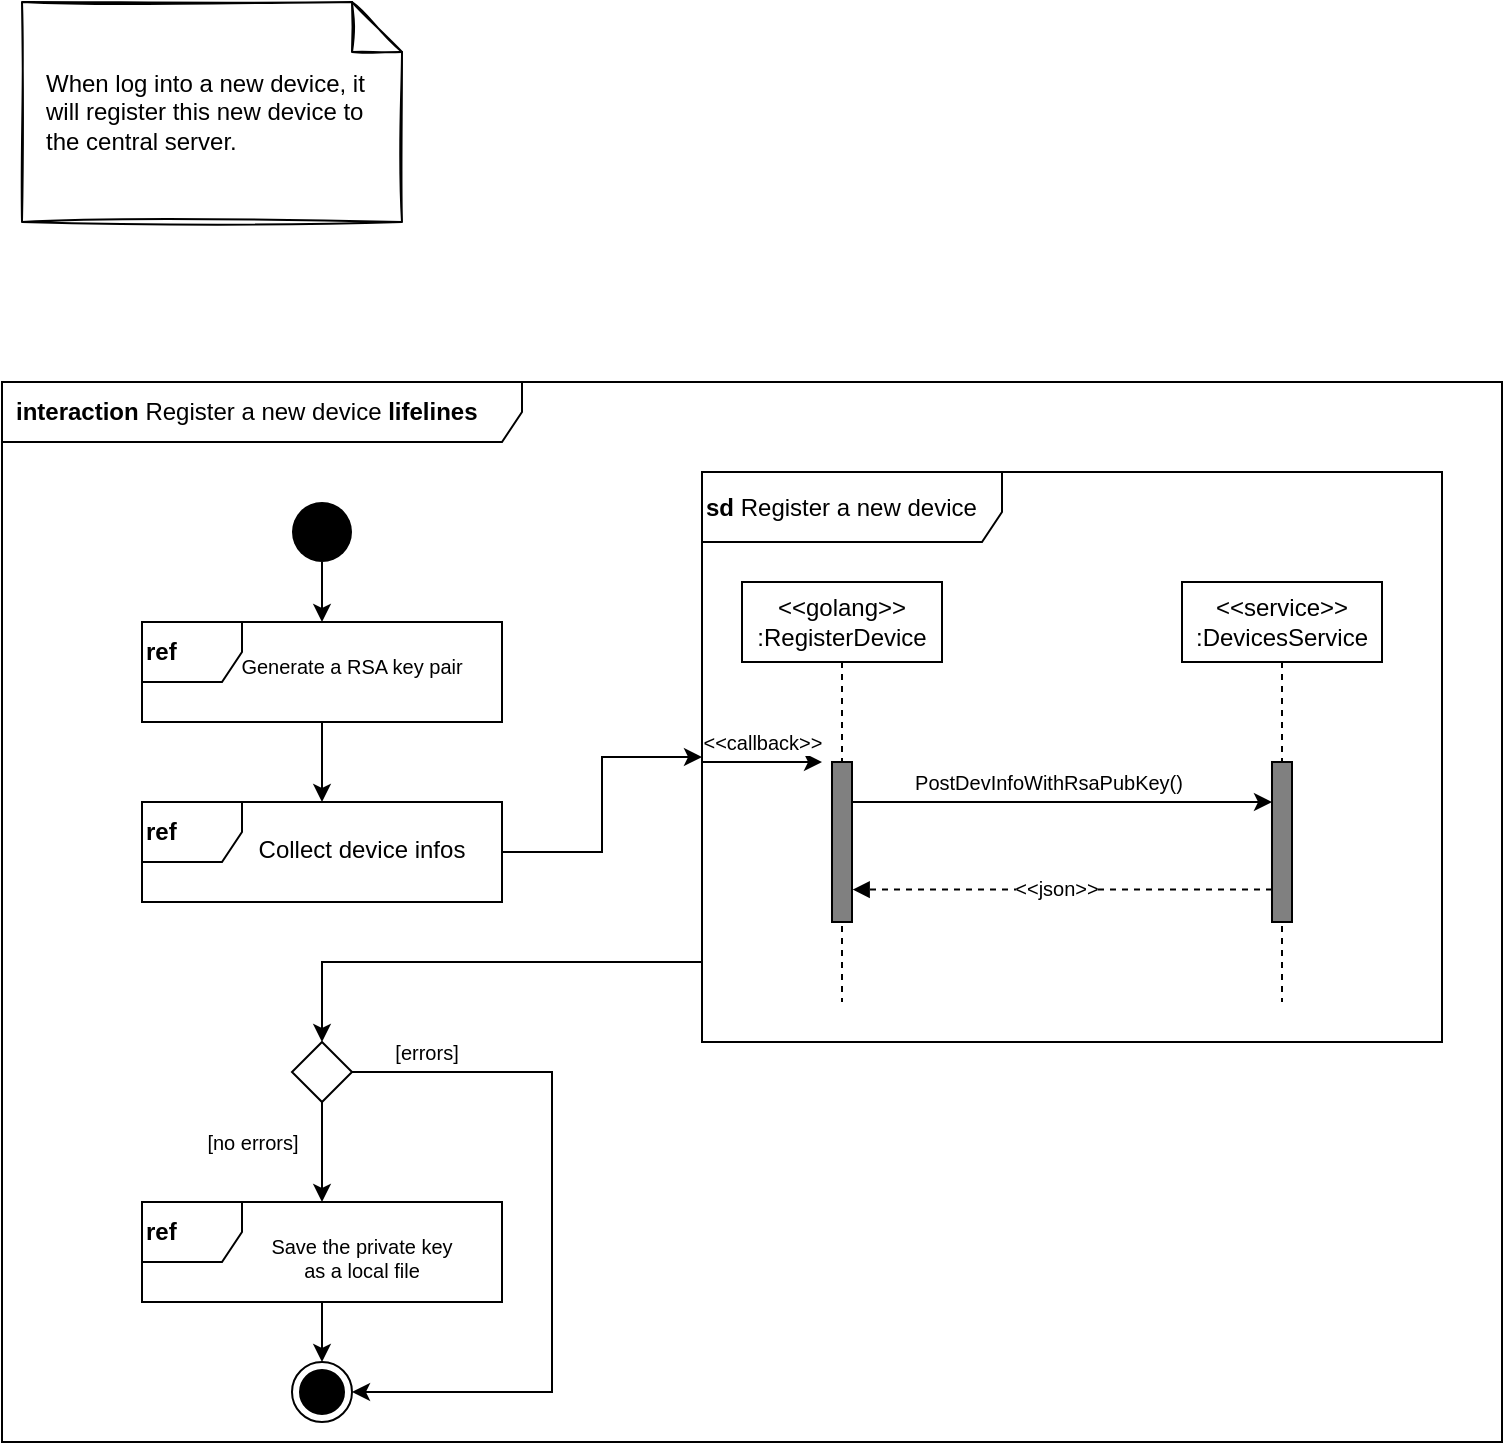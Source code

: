 <mxfile>
    <diagram id="yi6lMb9LrqZfUyZzvOUq" name="New Device">
        <mxGraphModel dx="428" dy="316" grid="1" gridSize="10" guides="1" tooltips="1" connect="1" arrows="1" fold="1" page="1" pageScale="1" pageWidth="1100" pageHeight="850" math="0" shadow="0">
            <root>
                <mxCell id="0DZnBsxqWXMRiNJLTBVr-0"/>
                <mxCell id="0DZnBsxqWXMRiNJLTBVr-1" parent="0DZnBsxqWXMRiNJLTBVr-0"/>
                <mxCell id="0DZnBsxqWXMRiNJLTBVr-16" value="&lt;b&gt;interaction &lt;/b&gt;Register a new device &lt;b&gt;lifelines&lt;/b&gt;" style="shape=umlFrame;whiteSpace=wrap;html=1;width=260;height=30;boundedLbl=1;verticalAlign=middle;align=left;spacingLeft=5;shadow=0;sketch=0;" parent="0DZnBsxqWXMRiNJLTBVr-1" vertex="1">
                    <mxGeometry x="175" y="260" width="750" height="530" as="geometry"/>
                </mxCell>
                <mxCell id="0DZnBsxqWXMRiNJLTBVr-54" style="edgeStyle=orthogonalEdgeStyle;rounded=0;sketch=0;orthogonalLoop=1;jettySize=auto;html=1;endArrow=classic;endFill=1;strokeColor=#000000;fontSize=10;entryX=0.5;entryY=0;entryDx=0;entryDy=0;" parent="0DZnBsxqWXMRiNJLTBVr-1" source="0DZnBsxqWXMRiNJLTBVr-33" target="xS9mSPrEJZxY4s5tQD06-5" edge="1">
                    <mxGeometry relative="1" as="geometry">
                        <Array as="points">
                            <mxPoint x="335" y="550"/>
                        </Array>
                    </mxGeometry>
                </mxCell>
                <mxCell id="0DZnBsxqWXMRiNJLTBVr-33" value="&lt;b&gt;sd&lt;/b&gt;&amp;nbsp;Register a new device" style="shape=umlFrame;tabPosition=left;html=1;boundedLbl=1;labelInHeader=1;width=150;height=35;shadow=0;sketch=0;align=left;" parent="0DZnBsxqWXMRiNJLTBVr-1" vertex="1">
                    <mxGeometry x="525" y="305" width="370" height="285" as="geometry"/>
                </mxCell>
                <mxCell id="0DZnBsxqWXMRiNJLTBVr-2" value="When log into a new device, it will register this new device to the central server." style="shape=note2;boundedLbl=1;whiteSpace=wrap;html=1;size=25;verticalAlign=middle;align=left;shadow=0;sketch=1;spacingLeft=10;spacing=2;spacingTop=0;" parent="0DZnBsxqWXMRiNJLTBVr-1" vertex="1">
                    <mxGeometry x="185" y="70" width="190" height="110" as="geometry"/>
                </mxCell>
                <mxCell id="0DZnBsxqWXMRiNJLTBVr-4" value="&amp;lt;&amp;lt;golang&amp;gt;&amp;gt;&lt;br&gt;:RegisterDevice" style="shape=umlLifeline;perimeter=lifelinePerimeter;whiteSpace=wrap;html=1;container=1;collapsible=0;recursiveResize=0;outlineConnect=0;shadow=0;sketch=0;align=center;" parent="0DZnBsxqWXMRiNJLTBVr-1" vertex="1">
                    <mxGeometry x="545" y="360" width="100" height="210" as="geometry"/>
                </mxCell>
                <mxCell id="0DZnBsxqWXMRiNJLTBVr-5" value="" style="html=1;points=[];perimeter=orthogonalPerimeter;fillColor=#808080;sketch=0;" parent="0DZnBsxqWXMRiNJLTBVr-4" vertex="1">
                    <mxGeometry x="45" y="90" width="10" height="80" as="geometry"/>
                </mxCell>
                <mxCell id="0DZnBsxqWXMRiNJLTBVr-26" style="edgeStyle=orthogonalEdgeStyle;rounded=0;sketch=0;orthogonalLoop=1;jettySize=auto;html=1;endArrow=classic;endFill=1;strokeColor=#000000;" parent="0DZnBsxqWXMRiNJLTBVr-1" source="0DZnBsxqWXMRiNJLTBVr-15" target="0DZnBsxqWXMRiNJLTBVr-47" edge="1">
                    <mxGeometry relative="1" as="geometry"/>
                </mxCell>
                <mxCell id="0DZnBsxqWXMRiNJLTBVr-15" value="" style="ellipse;fillColor=#000000;strokeColor=none;shadow=0;sketch=0;align=left;" parent="0DZnBsxqWXMRiNJLTBVr-1" vertex="1">
                    <mxGeometry x="320" y="320" width="30" height="30" as="geometry"/>
                </mxCell>
                <mxCell id="0DZnBsxqWXMRiNJLTBVr-53" style="edgeStyle=orthogonalEdgeStyle;rounded=0;sketch=0;orthogonalLoop=1;jettySize=auto;html=1;endArrow=classic;endFill=1;strokeColor=#000000;fontSize=10;" parent="0DZnBsxqWXMRiNJLTBVr-1" source="0DZnBsxqWXMRiNJLTBVr-20" target="0DZnBsxqWXMRiNJLTBVr-33" edge="1">
                    <mxGeometry relative="1" as="geometry"/>
                </mxCell>
                <mxCell id="0DZnBsxqWXMRiNJLTBVr-20" value="&lt;b&gt;ref&lt;/b&gt;" style="shape=umlFrame;tabPosition=left;html=1;boundedLbl=1;labelInHeader=1;width=50;height=30;shadow=0;sketch=0;align=left;" parent="0DZnBsxqWXMRiNJLTBVr-1" vertex="1">
                    <mxGeometry x="245" y="470" width="180" height="50" as="geometry"/>
                </mxCell>
                <mxCell id="0DZnBsxqWXMRiNJLTBVr-21" value="Collect device infos" style="text;align=center;" parent="0DZnBsxqWXMRiNJLTBVr-20" vertex="1">
                    <mxGeometry width="100" height="30" relative="1" as="geometry">
                        <mxPoint x="60" y="10" as="offset"/>
                    </mxGeometry>
                </mxCell>
                <mxCell id="0DZnBsxqWXMRiNJLTBVr-42" value="" style="ellipse;html=1;shape=endState;fillColor=#000000;strokeColor=#000000;shadow=0;sketch=0;align=left;" parent="0DZnBsxqWXMRiNJLTBVr-1" vertex="1">
                    <mxGeometry x="320" y="750" width="30" height="30" as="geometry"/>
                </mxCell>
                <mxCell id="0DZnBsxqWXMRiNJLTBVr-51" style="edgeStyle=orthogonalEdgeStyle;rounded=0;sketch=0;orthogonalLoop=1;jettySize=auto;html=1;endArrow=classic;endFill=1;strokeColor=#000000;fontSize=10;" parent="0DZnBsxqWXMRiNJLTBVr-1" source="0DZnBsxqWXMRiNJLTBVr-47" target="0DZnBsxqWXMRiNJLTBVr-20" edge="1">
                    <mxGeometry relative="1" as="geometry"/>
                </mxCell>
                <mxCell id="0DZnBsxqWXMRiNJLTBVr-47" value="&lt;b&gt;ref&lt;/b&gt;" style="shape=umlFrame;tabPosition=left;html=1;boundedLbl=1;labelInHeader=1;width=50;height=30;shadow=0;sketch=0;align=left;" parent="0DZnBsxqWXMRiNJLTBVr-1" vertex="1">
                    <mxGeometry x="245" y="380" width="180" height="50" as="geometry"/>
                </mxCell>
                <mxCell id="0DZnBsxqWXMRiNJLTBVr-48" value="Generate a RSA key pair" style="text;align=center;fontSize=10;" parent="0DZnBsxqWXMRiNJLTBVr-47" vertex="1">
                    <mxGeometry width="110" height="30" relative="1" as="geometry">
                        <mxPoint x="50" y="10" as="offset"/>
                    </mxGeometry>
                </mxCell>
                <mxCell id="0DZnBsxqWXMRiNJLTBVr-55" value="&amp;lt;&amp;lt;service&amp;gt;&amp;gt;&lt;br&gt;:DevicesService" style="shape=umlLifeline;perimeter=lifelinePerimeter;whiteSpace=wrap;html=1;container=1;collapsible=0;recursiveResize=0;outlineConnect=0;shadow=0;sketch=0;align=center;" parent="0DZnBsxqWXMRiNJLTBVr-1" vertex="1">
                    <mxGeometry x="765" y="360" width="100" height="210" as="geometry"/>
                </mxCell>
                <mxCell id="0DZnBsxqWXMRiNJLTBVr-56" value="" style="html=1;points=[];perimeter=orthogonalPerimeter;fillColor=#808080;sketch=0;" parent="0DZnBsxqWXMRiNJLTBVr-55" vertex="1">
                    <mxGeometry x="45" y="90" width="10" height="80" as="geometry"/>
                </mxCell>
                <mxCell id="0DZnBsxqWXMRiNJLTBVr-57" style="edgeStyle=orthogonalEdgeStyle;rounded=0;sketch=0;orthogonalLoop=1;jettySize=auto;html=1;endArrow=classic;endFill=1;strokeColor=#000000;fontSize=10;" parent="0DZnBsxqWXMRiNJLTBVr-1" edge="1">
                    <mxGeometry relative="1" as="geometry">
                        <mxPoint x="525" y="450" as="sourcePoint"/>
                        <mxPoint x="585" y="450" as="targetPoint"/>
                        <Array as="points">
                            <mxPoint x="575" y="450"/>
                            <mxPoint x="575" y="450"/>
                        </Array>
                    </mxGeometry>
                </mxCell>
                <mxCell id="0DZnBsxqWXMRiNJLTBVr-59" value="&amp;lt;&amp;lt;callback&amp;gt;&amp;gt;" style="edgeLabel;html=1;align=center;verticalAlign=middle;resizable=0;points=[];fontSize=10;" parent="0DZnBsxqWXMRiNJLTBVr-57" vertex="1" connectable="0">
                    <mxGeometry x="-0.089" relative="1" as="geometry">
                        <mxPoint x="2.74" y="-10" as="offset"/>
                    </mxGeometry>
                </mxCell>
                <mxCell id="0DZnBsxqWXMRiNJLTBVr-62" style="edgeStyle=orthogonalEdgeStyle;rounded=0;sketch=0;orthogonalLoop=1;jettySize=auto;html=1;endArrow=classic;endFill=1;strokeColor=#000000;fontSize=10;entryX=0;entryY=0.25;entryDx=0;entryDy=0;entryPerimeter=0;" parent="0DZnBsxqWXMRiNJLTBVr-1" source="0DZnBsxqWXMRiNJLTBVr-5" target="0DZnBsxqWXMRiNJLTBVr-56" edge="1">
                    <mxGeometry relative="1" as="geometry">
                        <mxPoint x="605" y="470" as="sourcePoint"/>
                        <mxPoint x="665" y="470" as="targetPoint"/>
                        <Array as="points">
                            <mxPoint x="655" y="470"/>
                            <mxPoint x="655" y="470"/>
                        </Array>
                    </mxGeometry>
                </mxCell>
                <mxCell id="0DZnBsxqWXMRiNJLTBVr-63" value="PostDevInfoWithRsaPubKey()" style="edgeLabel;html=1;align=center;verticalAlign=middle;resizable=0;points=[];fontSize=10;" parent="0DZnBsxqWXMRiNJLTBVr-62" vertex="1" connectable="0">
                    <mxGeometry x="-0.089" relative="1" as="geometry">
                        <mxPoint x="2.74" y="-10" as="offset"/>
                    </mxGeometry>
                </mxCell>
                <mxCell id="0DZnBsxqWXMRiNJLTBVr-64" value="" style="html=1;verticalAlign=bottom;labelBackgroundColor=none;endArrow=block;endFill=1;dashed=1;strokeColor=#000000;fontSize=10;entryX=1.033;entryY=0.797;entryDx=0;entryDy=0;entryPerimeter=0;" parent="0DZnBsxqWXMRiNJLTBVr-1" source="0DZnBsxqWXMRiNJLTBVr-56" target="0DZnBsxqWXMRiNJLTBVr-5" edge="1">
                    <mxGeometry width="160" relative="1" as="geometry">
                        <mxPoint x="625" y="570" as="sourcePoint"/>
                        <mxPoint x="785" y="570" as="targetPoint"/>
                    </mxGeometry>
                </mxCell>
                <mxCell id="0DZnBsxqWXMRiNJLTBVr-65" value="&amp;lt;&amp;lt;json&amp;gt;&amp;gt;" style="edgeLabel;html=1;align=center;verticalAlign=middle;resizable=0;points=[];fontSize=10;" parent="0DZnBsxqWXMRiNJLTBVr-64" vertex="1" connectable="0">
                    <mxGeometry x="0.035" y="-1" relative="1" as="geometry">
                        <mxPoint as="offset"/>
                    </mxGeometry>
                </mxCell>
                <mxCell id="xS9mSPrEJZxY4s5tQD06-3" style="edgeStyle=orthogonalEdgeStyle;rounded=0;orthogonalLoop=1;jettySize=auto;html=1;entryX=0.5;entryY=0;entryDx=0;entryDy=0;" edge="1" parent="0DZnBsxqWXMRiNJLTBVr-1" source="xS9mSPrEJZxY4s5tQD06-0" target="0DZnBsxqWXMRiNJLTBVr-42">
                    <mxGeometry relative="1" as="geometry"/>
                </mxCell>
                <mxCell id="xS9mSPrEJZxY4s5tQD06-0" value="&lt;b&gt;ref&lt;/b&gt;" style="shape=umlFrame;tabPosition=left;html=1;boundedLbl=1;labelInHeader=1;width=50;height=30;shadow=0;sketch=0;align=left;" vertex="1" parent="0DZnBsxqWXMRiNJLTBVr-1">
                    <mxGeometry x="245" y="670" width="180" height="50" as="geometry"/>
                </mxCell>
                <mxCell id="xS9mSPrEJZxY4s5tQD06-1" value="Save the private key as a local file" style="text;align=center;fontSize=10;rounded=0;glass=0;whiteSpace=wrap;" vertex="1" parent="xS9mSPrEJZxY4s5tQD06-0">
                    <mxGeometry width="100" height="30" relative="1" as="geometry">
                        <mxPoint x="60" y="10" as="offset"/>
                    </mxGeometry>
                </mxCell>
                <mxCell id="xS9mSPrEJZxY4s5tQD06-6" style="edgeStyle=orthogonalEdgeStyle;rounded=0;orthogonalLoop=1;jettySize=auto;html=1;exitX=0.5;exitY=1;exitDx=0;exitDy=0;fontSize=10;" edge="1" parent="0DZnBsxqWXMRiNJLTBVr-1" source="xS9mSPrEJZxY4s5tQD06-5" target="xS9mSPrEJZxY4s5tQD06-0">
                    <mxGeometry relative="1" as="geometry"/>
                </mxCell>
                <mxCell id="xS9mSPrEJZxY4s5tQD06-7" value="[no errors]" style="edgeLabel;html=1;align=center;verticalAlign=middle;resizable=0;points=[];fontSize=10;" vertex="1" connectable="0" parent="xS9mSPrEJZxY4s5tQD06-6">
                    <mxGeometry x="-0.23" y="-1" relative="1" as="geometry">
                        <mxPoint x="-34" as="offset"/>
                    </mxGeometry>
                </mxCell>
                <mxCell id="xS9mSPrEJZxY4s5tQD06-8" style="edgeStyle=orthogonalEdgeStyle;rounded=0;orthogonalLoop=1;jettySize=auto;html=1;exitX=1;exitY=0.5;exitDx=0;exitDy=0;entryX=1;entryY=0.5;entryDx=0;entryDy=0;fontSize=10;" edge="1" parent="0DZnBsxqWXMRiNJLTBVr-1" source="xS9mSPrEJZxY4s5tQD06-5" target="0DZnBsxqWXMRiNJLTBVr-42">
                    <mxGeometry relative="1" as="geometry">
                        <Array as="points">
                            <mxPoint x="450" y="605"/>
                            <mxPoint x="450" y="765"/>
                        </Array>
                    </mxGeometry>
                </mxCell>
                <mxCell id="xS9mSPrEJZxY4s5tQD06-9" value="[errors]" style="edgeLabel;html=1;align=center;verticalAlign=middle;resizable=0;points=[];fontSize=10;" vertex="1" connectable="0" parent="xS9mSPrEJZxY4s5tQD06-8">
                    <mxGeometry x="-0.194" y="-1" relative="1" as="geometry">
                        <mxPoint x="-62" y="-55.2" as="offset"/>
                    </mxGeometry>
                </mxCell>
                <mxCell id="xS9mSPrEJZxY4s5tQD06-5" value="" style="rhombus;rounded=0;glass=0;fontSize=10;" vertex="1" parent="0DZnBsxqWXMRiNJLTBVr-1">
                    <mxGeometry x="320" y="590" width="30" height="30" as="geometry"/>
                </mxCell>
            </root>
        </mxGraphModel>
    </diagram>
</mxfile>